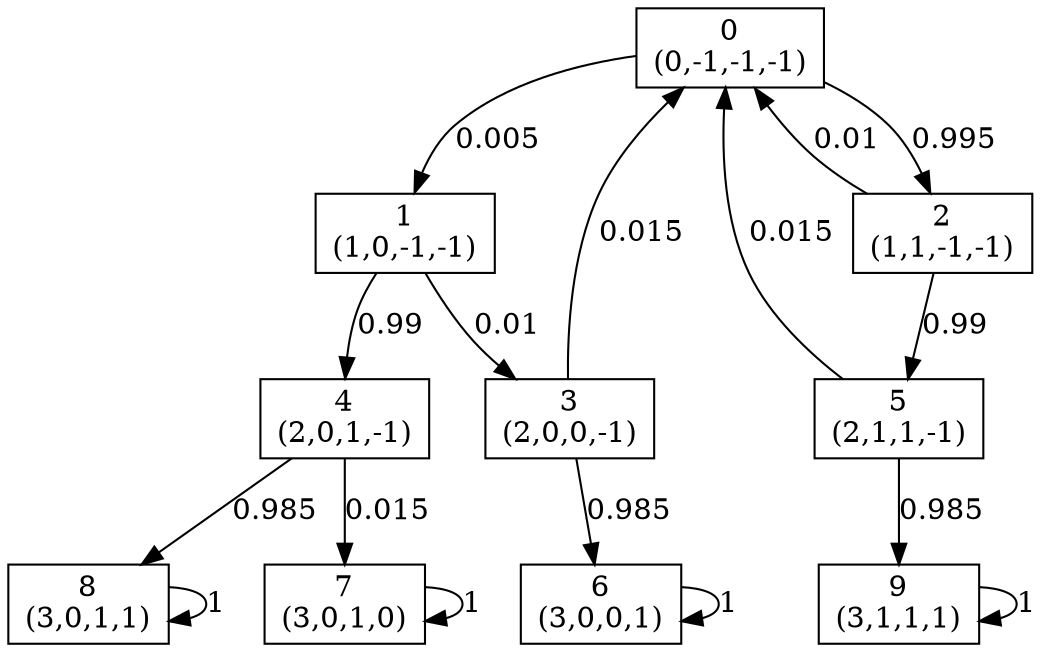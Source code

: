 digraph P {
node [shape=box];
0 -> 1 [ label="0.005" ];
0 -> 2 [ label="0.995" ];
1 -> 3 [ label="0.01" ];
1 -> 4 [ label="0.99" ];
2 -> 0 [ label="0.01" ];
2 -> 5 [ label="0.99" ];
3 -> 0 [ label="0.015" ];
3 -> 6 [ label="0.985" ];
4 -> 7 [ label="0.015" ];
4 -> 8 [ label="0.985" ];
5 -> 0 [ label="0.015" ];
5 -> 9 [ label="0.985" ];
6 -> 6 [ label="1" ];
7 -> 7 [ label="1" ];
8 -> 8 [ label="1" ];
9 -> 9 [ label="1" ];
0 [label="0\n(0,-1,-1,-1)"];
1 [label="1\n(1,0,-1,-1)"];
2 [label="2\n(1,1,-1,-1)"];
3 [label="3\n(2,0,0,-1)"];
4 [label="4\n(2,0,1,-1)"];
5 [label="5\n(2,1,1,-1)"];
6 [label="6\n(3,0,0,1)"];
7 [label="7\n(3,0,1,0)"];
8 [label="8\n(3,0,1,1)"];
9 [label="9\n(3,1,1,1)"];
}
